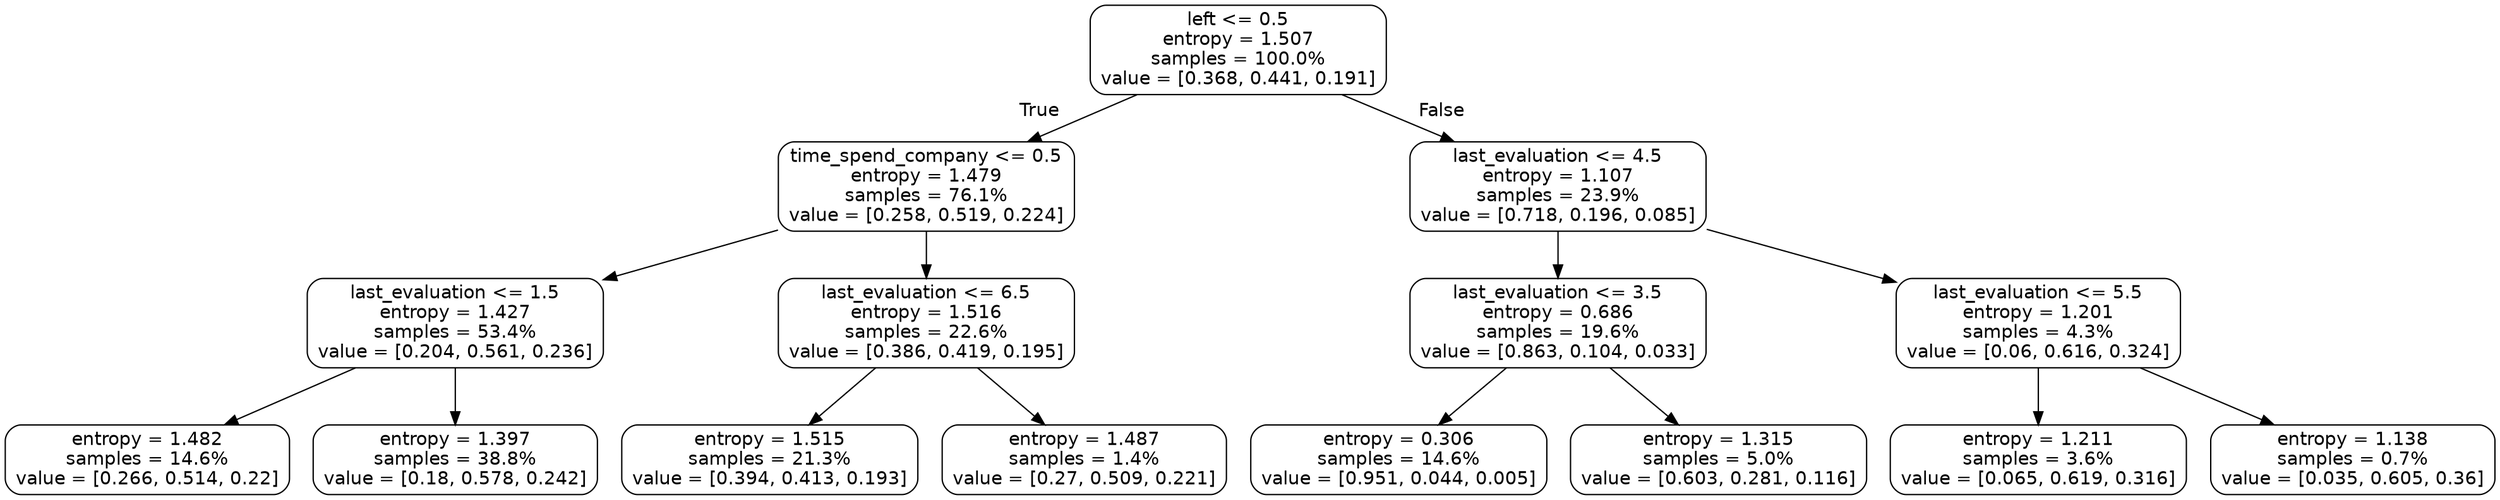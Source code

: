 digraph Tree {
node [shape=box, style="rounded", color="black", fontname=helvetica] ;
graph [ranksep=equally, splines=polyline] ;
edge [fontname=helvetica] ;
0 [label="left <= 0.5\nentropy = 1.507\nsamples = 100.0%\nvalue = [0.368, 0.441, 0.191]"] ;
1 [label="time_spend_company <= 0.5\nentropy = 1.479\nsamples = 76.1%\nvalue = [0.258, 0.519, 0.224]"] ;
0 -> 1 [labeldistance=2.5, labelangle=45, headlabel="True"] ;
2 [label="last_evaluation <= 1.5\nentropy = 1.427\nsamples = 53.4%\nvalue = [0.204, 0.561, 0.236]"] ;
1 -> 2 ;
3 [label="entropy = 1.482\nsamples = 14.6%\nvalue = [0.266, 0.514, 0.22]"] ;
2 -> 3 ;
4 [label="entropy = 1.397\nsamples = 38.8%\nvalue = [0.18, 0.578, 0.242]"] ;
2 -> 4 ;
5 [label="last_evaluation <= 6.5\nentropy = 1.516\nsamples = 22.6%\nvalue = [0.386, 0.419, 0.195]"] ;
1 -> 5 ;
6 [label="entropy = 1.515\nsamples = 21.3%\nvalue = [0.394, 0.413, 0.193]"] ;
5 -> 6 ;
7 [label="entropy = 1.487\nsamples = 1.4%\nvalue = [0.27, 0.509, 0.221]"] ;
5 -> 7 ;
8 [label="last_evaluation <= 4.5\nentropy = 1.107\nsamples = 23.9%\nvalue = [0.718, 0.196, 0.085]"] ;
0 -> 8 [labeldistance=2.5, labelangle=-45, headlabel="False"] ;
9 [label="last_evaluation <= 3.5\nentropy = 0.686\nsamples = 19.6%\nvalue = [0.863, 0.104, 0.033]"] ;
8 -> 9 ;
10 [label="entropy = 0.306\nsamples = 14.6%\nvalue = [0.951, 0.044, 0.005]"] ;
9 -> 10 ;
11 [label="entropy = 1.315\nsamples = 5.0%\nvalue = [0.603, 0.281, 0.116]"] ;
9 -> 11 ;
12 [label="last_evaluation <= 5.5\nentropy = 1.201\nsamples = 4.3%\nvalue = [0.06, 0.616, 0.324]"] ;
8 -> 12 ;
13 [label="entropy = 1.211\nsamples = 3.6%\nvalue = [0.065, 0.619, 0.316]"] ;
12 -> 13 ;
14 [label="entropy = 1.138\nsamples = 0.7%\nvalue = [0.035, 0.605, 0.36]"] ;
12 -> 14 ;
{rank=same ; 0} ;
{rank=same ; 1; 8} ;
{rank=same ; 2; 5; 9; 12} ;
{rank=same ; 3; 4; 6; 7; 10; 11; 13; 14} ;
}